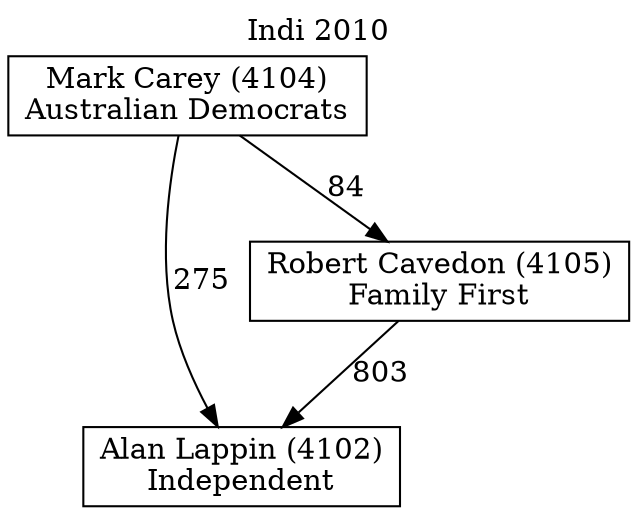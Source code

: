 // House preference flow
digraph "Alan Lappin (4102)_Indi_2010" {
	graph [label="Indi 2010" labelloc=t mclimit=10]
	node [shape=box]
	"Alan Lappin (4102)" [label="Alan Lappin (4102)
Independent"]
	"Robert Cavedon (4105)" [label="Robert Cavedon (4105)
Family First"]
	"Mark Carey (4104)" [label="Mark Carey (4104)
Australian Democrats"]
	"Robert Cavedon (4105)" -> "Alan Lappin (4102)" [label=803]
	"Mark Carey (4104)" -> "Robert Cavedon (4105)" [label=84]
	"Mark Carey (4104)" -> "Alan Lappin (4102)" [label=275]
}
